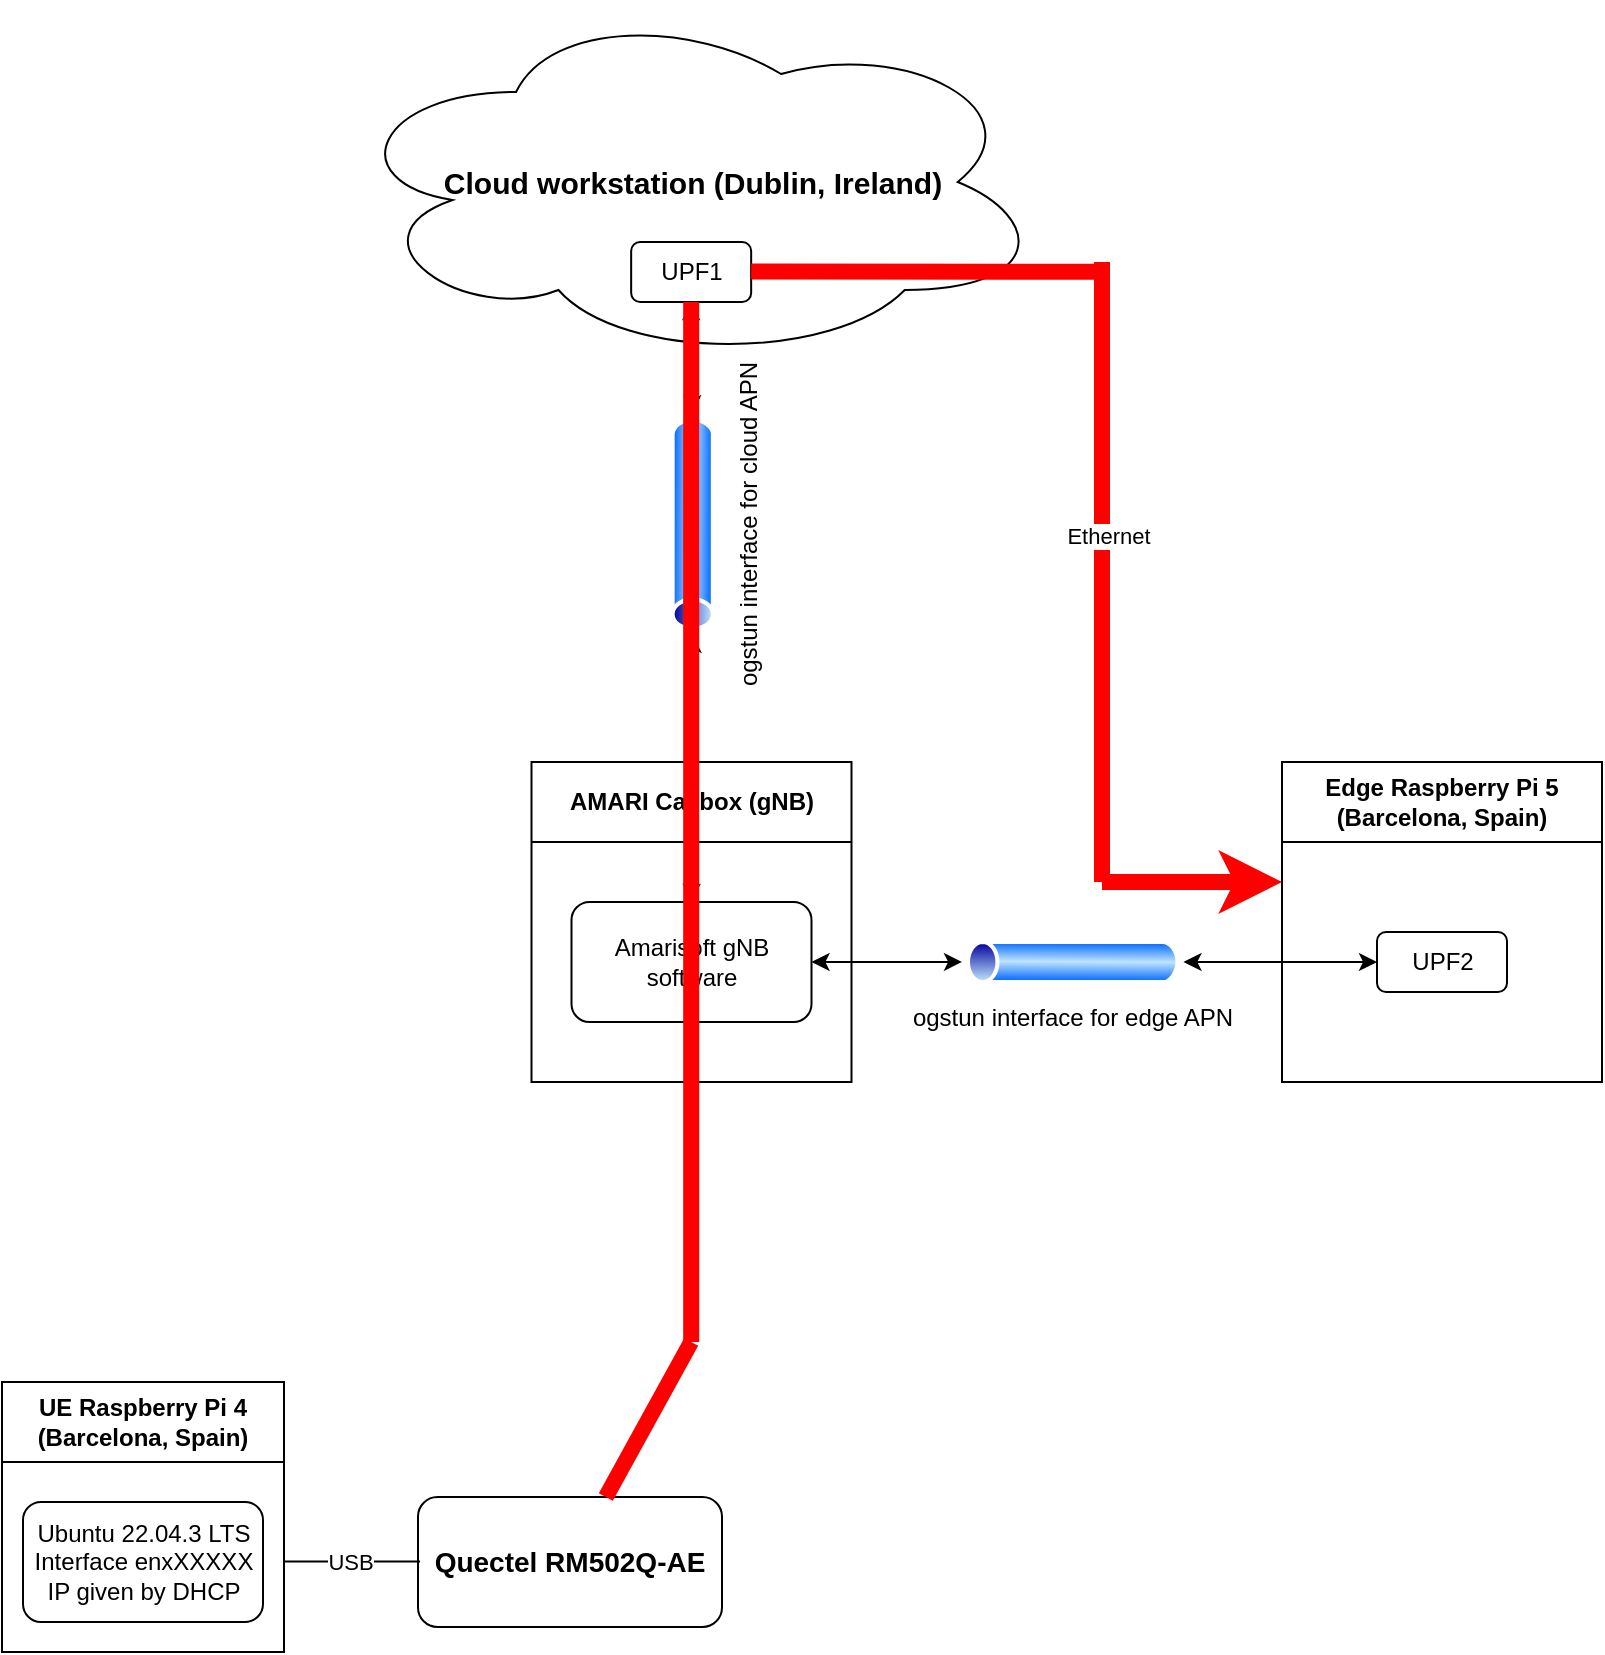 <mxfile version="24.2.2" type="device">
  <diagram name="Página-1" id="4QZvdcZJ5oB2tHuWdFdc">
    <mxGraphModel dx="994" dy="1742" grid="1" gridSize="10" guides="1" tooltips="1" connect="1" arrows="1" fold="1" page="1" pageScale="1" pageWidth="827" pageHeight="1169" math="0" shadow="0">
      <root>
        <mxCell id="0" />
        <mxCell id="1" parent="0" />
        <mxCell id="Qbz0tX9M-Izm4d5-4zGy-1" value="&lt;b&gt;&lt;font style=&quot;font-size: 15px;&quot;&gt;Cloud workstation (Dublin, Ireland)&lt;/font&gt;&lt;/b&gt;" style="ellipse;shape=cloud;whiteSpace=wrap;html=1;" parent="1" vertex="1">
          <mxGeometry x="168.68" y="-110" width="353.37" height="180" as="geometry" />
        </mxCell>
        <mxCell id="Qbz0tX9M-Izm4d5-4zGy-4" value="AMARI Callbox (gNB)" style="swimlane;whiteSpace=wrap;html=1;startSize=40;" parent="1" vertex="1">
          <mxGeometry x="264.75" y="270" width="160" height="160" as="geometry" />
        </mxCell>
        <mxCell id="Qbz0tX9M-Izm4d5-4zGy-5" value="Amarisoft gNB software" style="rounded=1;whiteSpace=wrap;html=1;" parent="Qbz0tX9M-Izm4d5-4zGy-4" vertex="1">
          <mxGeometry x="20" y="70" width="120" height="60" as="geometry" />
        </mxCell>
        <mxCell id="Qbz0tX9M-Izm4d5-4zGy-7" value="" style="endArrow=none;html=1;rounded=0;entryX=0.5;entryY=1;entryDx=0;entryDy=0;" parent="1" target="Qbz0tX9M-Izm4d5-4zGy-4" edge="1">
          <mxGeometry width="50" height="50" relative="1" as="geometry">
            <mxPoint x="344.75" y="470" as="sourcePoint" />
            <mxPoint x="370.75" y="450" as="targetPoint" />
          </mxGeometry>
        </mxCell>
        <mxCell id="Qbz0tX9M-Izm4d5-4zGy-8" value="UE Raspberry Pi 4&lt;div&gt;(Barcelona, Spain)&lt;/div&gt;" style="swimlane;whiteSpace=wrap;html=1;startSize=40;" parent="1" vertex="1">
          <mxGeometry y="580" width="141" height="135" as="geometry" />
        </mxCell>
        <mxCell id="Qbz0tX9M-Izm4d5-4zGy-9" value="Ubuntu 22.04.3 LTS&lt;div&gt;Interface enxXXXXX&lt;/div&gt;&lt;div&gt;IP given by DHCP&lt;/div&gt;" style="rounded=1;whiteSpace=wrap;html=1;" parent="Qbz0tX9M-Izm4d5-4zGy-8" vertex="1">
          <mxGeometry x="10.5" y="60" width="120" height="60" as="geometry" />
        </mxCell>
        <mxCell id="Qbz0tX9M-Izm4d5-4zGy-11" value="&lt;span style=&quot;font-weight: 700;&quot;&gt;&lt;font style=&quot;font-size: 14px;&quot;&gt;Quectel RM502Q-AE&lt;/font&gt;&lt;/span&gt;" style="rounded=1;whiteSpace=wrap;html=1;" parent="1" vertex="1">
          <mxGeometry x="208" y="637.5" width="152" height="65" as="geometry" />
        </mxCell>
        <mxCell id="Qbz0tX9M-Izm4d5-4zGy-12" style="edgeStyle=orthogonalEdgeStyle;rounded=0;orthogonalLoop=1;jettySize=auto;html=1;entryX=0;entryY=0.5;entryDx=0;entryDy=0;endArrow=none;endFill=0;" parent="1" edge="1">
          <mxGeometry relative="1" as="geometry">
            <mxPoint x="141" y="669.75" as="sourcePoint" />
            <mxPoint x="209" y="669.75" as="targetPoint" />
          </mxGeometry>
        </mxCell>
        <mxCell id="Qbz0tX9M-Izm4d5-4zGy-13" value="USB" style="edgeLabel;html=1;align=center;verticalAlign=middle;resizable=0;points=[];" parent="Qbz0tX9M-Izm4d5-4zGy-12" vertex="1" connectable="0">
          <mxGeometry x="-0.062" relative="1" as="geometry">
            <mxPoint x="1" as="offset" />
          </mxGeometry>
        </mxCell>
        <mxCell id="Qbz0tX9M-Izm4d5-4zGy-14" value="Edge Raspberry Pi 5&lt;div&gt;(Barcelona, Spain)&lt;/div&gt;" style="swimlane;whiteSpace=wrap;html=1;startSize=40;" parent="1" vertex="1">
          <mxGeometry x="640" y="270" width="160" height="160" as="geometry" />
        </mxCell>
        <mxCell id="Qbz0tX9M-Izm4d5-4zGy-15" value="UPF2" style="rounded=1;whiteSpace=wrap;html=1;" parent="Qbz0tX9M-Izm4d5-4zGy-14" vertex="1">
          <mxGeometry x="47.5" y="85" width="65" height="30" as="geometry" />
        </mxCell>
        <mxCell id="Qbz0tX9M-Izm4d5-4zGy-23" style="edgeStyle=orthogonalEdgeStyle;rounded=0;orthogonalLoop=1;jettySize=auto;html=1;entryX=1;entryY=0.5;entryDx=0;entryDy=0;startArrow=classic;startFill=1;" parent="1" source="Qbz0tX9M-Izm4d5-4zGy-16" target="Qbz0tX9M-Izm4d5-4zGy-22" edge="1">
          <mxGeometry relative="1" as="geometry" />
        </mxCell>
        <mxCell id="Qbz0tX9M-Izm4d5-4zGy-16" value="UPF1" style="rounded=1;whiteSpace=wrap;html=1;" parent="1" vertex="1">
          <mxGeometry x="314.58" y="10" width="60" height="30" as="geometry" />
        </mxCell>
        <mxCell id="Qbz0tX9M-Izm4d5-4zGy-24" style="edgeStyle=orthogonalEdgeStyle;rounded=0;orthogonalLoop=1;jettySize=auto;html=1;entryX=0.5;entryY=0;entryDx=0;entryDy=0;startArrow=classic;startFill=1;" parent="1" source="Qbz0tX9M-Izm4d5-4zGy-22" target="Qbz0tX9M-Izm4d5-4zGy-5" edge="1">
          <mxGeometry relative="1" as="geometry" />
        </mxCell>
        <mxCell id="Qbz0tX9M-Izm4d5-4zGy-22" value="ogstun interface for cloud APN" style="image;aspect=fixed;perimeter=ellipsePerimeter;html=1;align=center;shadow=0;dashed=0;spacingTop=3;image=img/lib/active_directory/tunnel.svg;rotation=-90;" parent="1" vertex="1">
          <mxGeometry x="290" y="140" width="110.74" height="22.14" as="geometry" />
        </mxCell>
        <mxCell id="Qbz0tX9M-Izm4d5-4zGy-27" style="edgeStyle=orthogonalEdgeStyle;rounded=0;orthogonalLoop=1;jettySize=auto;html=1;startArrow=classic;startFill=1;" parent="1" source="Qbz0tX9M-Izm4d5-4zGy-25" target="Qbz0tX9M-Izm4d5-4zGy-5" edge="1">
          <mxGeometry relative="1" as="geometry" />
        </mxCell>
        <mxCell id="Qbz0tX9M-Izm4d5-4zGy-28" style="edgeStyle=orthogonalEdgeStyle;rounded=0;orthogonalLoop=1;jettySize=auto;html=1;entryX=0;entryY=0.5;entryDx=0;entryDy=0;startArrow=classic;startFill=1;" parent="1" source="Qbz0tX9M-Izm4d5-4zGy-25" target="Qbz0tX9M-Izm4d5-4zGy-15" edge="1">
          <mxGeometry relative="1" as="geometry" />
        </mxCell>
        <mxCell id="Qbz0tX9M-Izm4d5-4zGy-25" value="ogstun interface for edge APN" style="image;aspect=fixed;perimeter=ellipsePerimeter;html=1;align=center;shadow=0;dashed=0;spacingTop=3;image=img/lib/active_directory/tunnel.svg;rotation=0;" parent="1" vertex="1">
          <mxGeometry x="480" y="358.93" width="110.74" height="22.14" as="geometry" />
        </mxCell>
        <mxCell id="Qbz0tX9M-Izm4d5-4zGy-36" value="" style="endArrow=none;html=1;rounded=0;strokeWidth=8;strokeColor=#ff0000;exitX=0.5;exitY=1;exitDx=0;exitDy=0;" parent="1" source="Qbz0tX9M-Izm4d5-4zGy-6" target="Qbz0tX9M-Izm4d5-4zGy-16" edge="1">
          <mxGeometry width="50" height="50" relative="1" as="geometry">
            <mxPoint x="200" y="380" as="sourcePoint" />
            <mxPoint x="270" y="120" as="targetPoint" />
          </mxGeometry>
        </mxCell>
        <mxCell id="Qbz0tX9M-Izm4d5-4zGy-37" value="" style="endArrow=none;html=1;rounded=0;strokeWidth=8;strokeColor=#ff0000;entryX=0.5;entryY=1;entryDx=0;entryDy=0;" parent="1" source="Qbz0tX9M-Izm4d5-4zGy-11" target="Qbz0tX9M-Izm4d5-4zGy-6" edge="1">
          <mxGeometry width="50" height="50" relative="1" as="geometry">
            <mxPoint x="300" y="870" as="sourcePoint" />
            <mxPoint x="424.75" y="540" as="targetPoint" />
          </mxGeometry>
        </mxCell>
        <mxCell id="Qbz0tX9M-Izm4d5-4zGy-6" value="" style="shape=image;verticalLabelPosition=bottom;labelBackgroundColor=default;verticalAlign=top;aspect=fixed;imageAspect=0;image=https://ingun.com/media/CMS%20Media/campaigns/5G/campaign-5G-icon-antenne_M-min.png;clipPath=inset(23.78% 31% 24.67% 31.33%);" parent="1" vertex="1">
          <mxGeometry x="300.75" y="470" width="87.67" height="90" as="geometry" />
        </mxCell>
        <mxCell id="Qbz0tX9M-Izm4d5-4zGy-10" value="" style="shape=image;verticalLabelPosition=bottom;labelBackgroundColor=default;verticalAlign=top;aspect=fixed;imageAspect=0;image=https://icons.veryicon.com/png/o/miscellaneous/medium-thin-linear-icon/signal-28.png;rotation=15;" parent="1" vertex="1">
          <mxGeometry x="279" y="570" width="60" height="60" as="geometry" />
        </mxCell>
        <mxCell id="J6jq4hbwRqTl_k8owreN-1" value="" style="endArrow=none;html=1;rounded=0;strokeWidth=8;strokeColor=#ff0000;" parent="1" edge="1">
          <mxGeometry width="50" height="50" relative="1" as="geometry">
            <mxPoint x="550" y="330" as="sourcePoint" />
            <mxPoint x="550" y="20" as="targetPoint" />
          </mxGeometry>
        </mxCell>
        <mxCell id="J6jq4hbwRqTl_k8owreN-6" value="Ethernet" style="edgeLabel;html=1;align=center;verticalAlign=middle;resizable=0;points=[];" parent="J6jq4hbwRqTl_k8owreN-1" vertex="1" connectable="0">
          <mxGeometry x="0.117" y="-3" relative="1" as="geometry">
            <mxPoint as="offset" />
          </mxGeometry>
        </mxCell>
        <mxCell id="J6jq4hbwRqTl_k8owreN-2" value="" style="endArrow=none;html=1;rounded=0;strokeWidth=8;strokeColor=#ff0000;entryX=1.01;entryY=0.806;entryDx=0;entryDy=0;entryPerimeter=0;" parent="1" edge="1">
          <mxGeometry width="50" height="50" relative="1" as="geometry">
            <mxPoint x="550" y="24.91" as="sourcePoint" />
            <mxPoint x="374.58" y="24.8" as="targetPoint" />
          </mxGeometry>
        </mxCell>
        <mxCell id="J6jq4hbwRqTl_k8owreN-3" value="" style="endArrow=none;html=1;rounded=0;strokeWidth=8;strokeColor=#ff0000;startArrow=classic;startFill=1;" parent="1" edge="1">
          <mxGeometry width="50" height="50" relative="1" as="geometry">
            <mxPoint x="640" y="330" as="sourcePoint" />
            <mxPoint x="550" y="330" as="targetPoint" />
          </mxGeometry>
        </mxCell>
      </root>
    </mxGraphModel>
  </diagram>
</mxfile>
